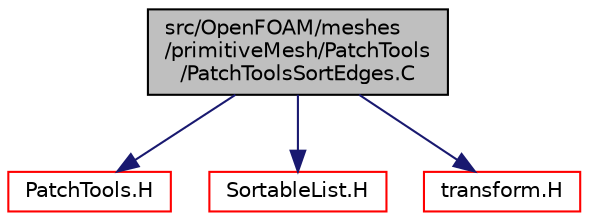 digraph "src/OpenFOAM/meshes/primitiveMesh/PatchTools/PatchToolsSortEdges.C"
{
  bgcolor="transparent";
  edge [fontname="Helvetica",fontsize="10",labelfontname="Helvetica",labelfontsize="10"];
  node [fontname="Helvetica",fontsize="10",shape=record];
  Node0 [label="src/OpenFOAM/meshes\l/primitiveMesh/PatchTools\l/PatchToolsSortEdges.C",height=0.2,width=0.4,color="black", fillcolor="grey75", style="filled", fontcolor="black"];
  Node0 -> Node1 [color="midnightblue",fontsize="10",style="solid",fontname="Helvetica"];
  Node1 [label="PatchTools.H",height=0.2,width=0.4,color="red",URL="$a12620.html"];
  Node0 -> Node160 [color="midnightblue",fontsize="10",style="solid",fontname="Helvetica"];
  Node160 [label="SortableList.H",height=0.2,width=0.4,color="red",URL="$a09440.html"];
  Node0 -> Node161 [color="midnightblue",fontsize="10",style="solid",fontname="Helvetica"];
  Node161 [label="transform.H",height=0.2,width=0.4,color="red",URL="$a13637.html",tooltip="3D tensor transformation operations. "];
}
